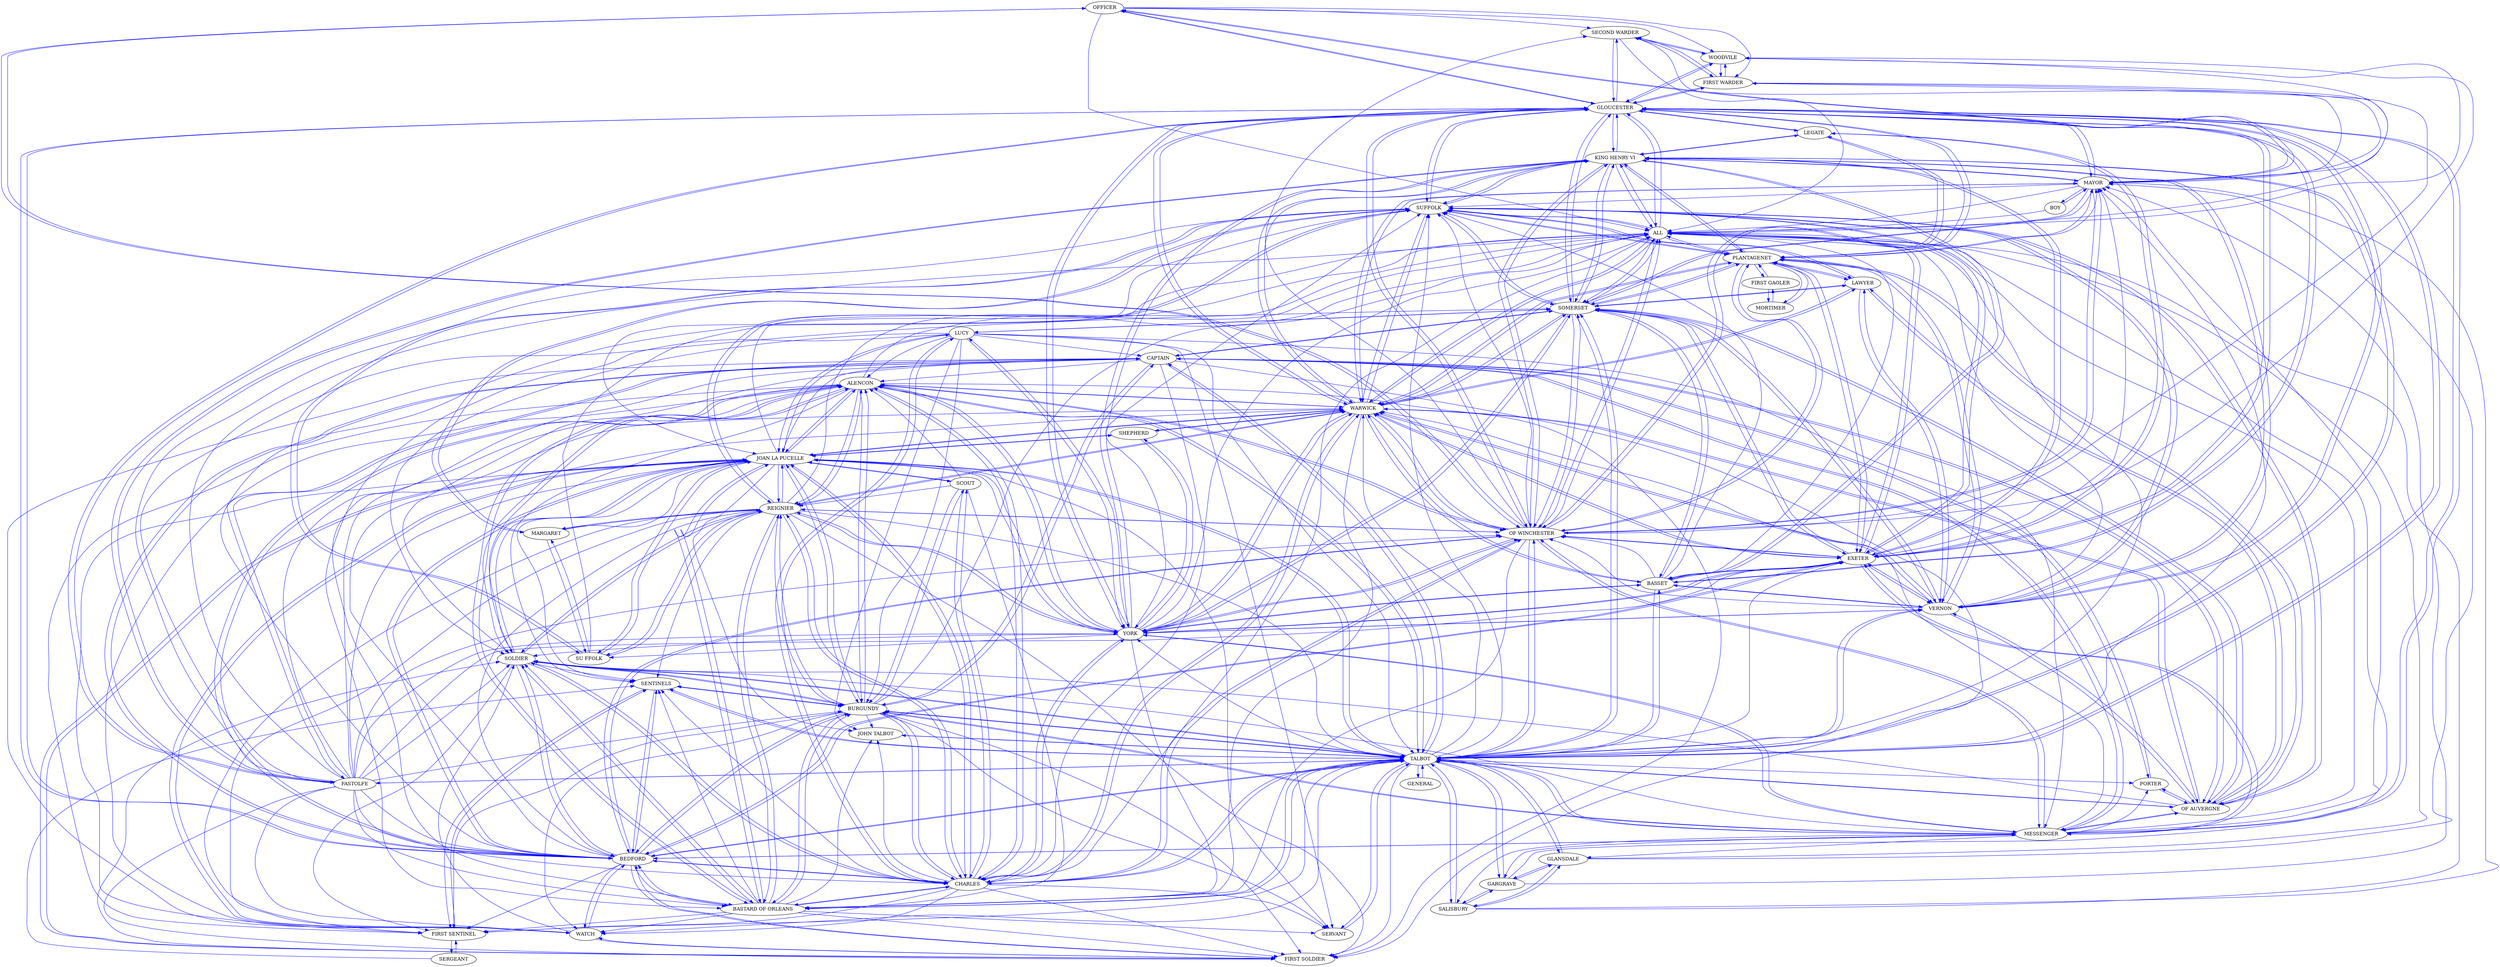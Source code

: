 strict digraph  {
	OFFICER -> "SECOND WARDER"	 [color=blue,
		weight=6];
	OFFICER -> MAYOR	 [color=blue,
		weight=6];
	OFFICER -> WOODVILE	 [color=blue,
		weight=6];
	OFFICER -> ALL	 [color=blue,
		weight=6];
	OFFICER -> GLOUCESTER	 [color=blue,
		weight=6];
	OFFICER -> "OF WINCHESTER"	 [color=blue,
		weight=6];
	OFFICER -> "FIRST WARDER"	 [color=blue,
		weight=6];
	CAPTAIN -> ALENCON	 [color=blue,
		weight=3];
	CAPTAIN -> PORTER	 [color=blue,
		weight=1];
	CAPTAIN -> "BASTARD OF ORLEANS"	 [color=blue,
		weight=3];
	CAPTAIN -> "FIRST SOLDIER"	 [color=blue,
		weight=3];
	CAPTAIN -> MESSENGER	 [color=blue,
		weight=1];
	CAPTAIN -> SOMERSET	 [color=blue,
		weight=2];
	CAPTAIN -> BURGUNDY	 [color=blue,
		weight=4];
	CAPTAIN -> CHARLES	 [color=blue,
		weight=3];
	CAPTAIN -> SOLDIER	 [color=blue,
		weight=3];
	CAPTAIN -> "JOAN LA PUCELLE"	 [color=blue,
		weight=3];
	CAPTAIN -> "OF AUVERGNE"	 [color=blue,
		weight=1];
	CAPTAIN -> TALBOT	 [color=blue,
		weight=6];
	CAPTAIN -> FASTOLFE	 [color=blue,
		weight=2];
	CAPTAIN -> WATCH	 [color=blue,
		weight=3];
	CAPTAIN -> BEDFORD	 [color=blue,
		weight=4];
	ALENCON -> "FIRST SENTINEL"	 [color=blue,
		weight=8];
	ALENCON -> "BASTARD OF ORLEANS"	 [color=blue,
		weight=29];
	ALENCON -> "FIRST SOLDIER"	 [color=blue,
		weight=1];
	ALENCON -> REIGNIER	 [color=blue,
		weight=41];
	ALENCON -> BURGUNDY	 [color=blue,
		weight=13];
	ALENCON -> SENTINELS	 [color=blue,
		weight=8];
	ALENCON -> CHARLES	 [color=blue,
		weight=44];
	ALENCON -> SOLDIER	 [color=blue,
		weight=21];
	ALENCON -> "JOAN LA PUCELLE"	 [color=blue,
		weight=20];
	ALENCON -> ALL	 [color=blue,
		weight=3];
	ALENCON -> YORK	 [color=blue,
		weight=11];
	ALENCON -> TALBOT	 [color=blue,
		weight=11];
	ALENCON -> WARWICK	 [color=blue,
		weight=11];
	ALENCON -> WATCH	 [color=blue,
		weight=1];
	ALENCON -> "OF WINCHESTER"	 [color=blue,
		weight=11];
	ALENCON -> BEDFORD	 [color=blue,
		weight=9];
	PORTER -> CAPTAIN	 [color=blue,
		weight=2];
	PORTER -> "OF AUVERGNE"	 [color=blue,
		weight=2];
	SERVANT -> TALBOT	 [color=blue,
		weight=1];
	"FIRST SENTINEL" -> SENTINELS	 [color=blue,
		weight=4];
	"FIRST SENTINEL" -> SERGEANT	 [color=blue,
		weight=1];
	"JOHN TALBOT" -> TALBOT	 [color=blue,
		weight=47];
	"BASTARD OF ORLEANS" -> ALENCON	 [color=blue,
		weight=29];
	"BASTARD OF ORLEANS" -> SERVANT	 [color=blue,
		weight=4];
	"BASTARD OF ORLEANS" -> "FIRST SENTINEL"	 [color=blue,
		weight=4];
	"BASTARD OF ORLEANS" -> "JOHN TALBOT"	 [color=blue,
		weight=4];
	"BASTARD OF ORLEANS" -> "FIRST SOLDIER"	 [color=blue,
		weight=5];
	"BASTARD OF ORLEANS" -> REIGNIER	 [color=blue,
		weight=22];
	"BASTARD OF ORLEANS" -> BURGUNDY	 [color=blue,
		weight=9];
	"BASTARD OF ORLEANS" -> SENTINELS	 [color=blue,
		weight=4];
	"BASTARD OF ORLEANS" -> CHARLES	 [color=blue,
		weight=26];
	"BASTARD OF ORLEANS" -> SOLDIER	 [color=blue,
		weight=22];
	"BASTARD OF ORLEANS" -> "JOAN LA PUCELLE"	 [color=blue,
		weight=13];
	"BASTARD OF ORLEANS" -> TALBOT	 [color=blue,
		weight=9];
	"BASTARD OF ORLEANS" -> WATCH	 [color=blue,
		weight=5];
	"BASTARD OF ORLEANS" -> BEDFORD	 [color=blue,
		weight=9];
	"FIRST SOLDIER" -> SOLDIER	 [color=blue,
		weight=3];
	"FIRST SOLDIER" -> "JOAN LA PUCELLE"	 [color=blue,
		weight=3];
	"FIRST SOLDIER" -> WATCH	 [color=blue,
		weight=3];
	"FIRST SOLDIER" -> BEDFORD	 [color=blue,
		weight=3];
	MESSENGER -> CAPTAIN	 [color=blue,
		weight=17];
	MESSENGER -> PORTER	 [color=blue,
		weight=8];
	MESSENGER -> SALISBURY	 [color=blue,
		weight=4];
	MESSENGER -> MAYOR	 [color=blue,
		weight=4];
	MESSENGER -> BURGUNDY	 [color=blue,
		weight=9];
	MESSENGER -> SOLDIER	 [color=blue,
		weight=6];
	MESSENGER -> "OF AUVERGNE"	 [color=blue,
		weight=8];
	MESSENGER -> ALL	 [color=blue,
		weight=4];
	MESSENGER -> YORK	 [color=blue,
		weight=6];
	MESSENGER -> TALBOT	 [color=blue,
		weight=21];
	MESSENGER -> GLOUCESTER	 [color=blue,
		weight=71];
	MESSENGER -> WARWICK	 [color=blue,
		weight=71];
	MESSENGER -> GARGRAVE	 [color=blue,
		weight=4];
	MESSENGER -> GLANSDALE	 [color=blue,
		weight=4];
	MESSENGER -> EXETER	 [color=blue,
		weight=71];
	MESSENGER -> "OF WINCHESTER"	 [color=blue,
		weight=71];
	MESSENGER -> BEDFORD	 [color=blue,
		weight=80];
	GENERAL -> TALBOT	 [color=blue,
		weight=27];
	"SECOND WARDER" -> WOODVILE	 [color=blue,
		weight=2];
	"SECOND WARDER" -> ALL	 [color=blue,
		weight=2];
	"SECOND WARDER" -> GLOUCESTER	 [color=blue,
		weight=2];
	"SECOND WARDER" -> "FIRST WARDER"	 [color=blue,
		weight=2];
	BOY -> MAYOR	 [color=blue,
		weight=20];
	BOY -> ALL	 [color=blue,
		weight=20];
	MORTIMER -> PLANTAGENET	 [color=blue,
		weight=66];
	MORTIMER -> "FIRST GAOLER"	 [color=blue,
		weight=95];
	SALISBURY -> MAYOR	 [color=blue,
		weight=15];
	SALISBURY -> ALL	 [color=blue,
		weight=15];
	SALISBURY -> TALBOT	 [color=blue,
		weight=15];
	SALISBURY -> GARGRAVE	 [color=blue,
		weight=15];
	SALISBURY -> GLANSDALE	 [color=blue,
		weight=15];
	VERNON -> PLANTAGENET	 [color=blue,
		weight=11];
	VERNON -> SUFFOLK	 [color=blue,
		weight=28];
	VERNON -> SOMERSET	 [color=blue,
		weight=29];
	VERNON -> LAWYER	 [color=blue,
		weight=11];
	VERNON -> "KING HENRY VI"	 [color=blue,
		weight=18];
	VERNON -> BASSET	 [color=blue,
		weight=18];
	VERNON -> "OF AUVERGNE"	 [color=blue,
		weight=11];
	VERNON -> ALL	 [color=blue,
		weight=10];
	VERNON -> YORK	 [color=blue,
		weight=18];
	VERNON -> TALBOT	 [color=blue,
		weight=8];
	VERNON -> GLOUCESTER	 [color=blue,
		weight=18];
	VERNON -> WARWICK	 [color=blue,
		weight=29];
	VERNON -> EXETER	 [color=blue,
		weight=18];
	VERNON -> "OF WINCHESTER"	 [color=blue,
		weight=10];
	MAYOR -> OFFICER	 [color=blue,
		weight=11];
	MAYOR -> "SECOND WARDER"	 [color=blue,
		weight=11];
	MAYOR -> BOY	 [color=blue,
		weight=2];
	MAYOR -> PLANTAGENET	 [color=blue,
		weight=10];
	MAYOR -> SUFFOLK	 [color=blue,
		weight=10];
	MAYOR -> SOMERSET	 [color=blue,
		weight=10];
	MAYOR -> "KING HENRY VI"	 [color=blue,
		weight=10];
	MAYOR -> WOODVILE	 [color=blue,
		weight=11];
	MAYOR -> ALL	 [color=blue,
		weight=20];
	MAYOR -> GLOUCESTER	 [color=blue,
		weight=18];
	MAYOR -> WARWICK	 [color=blue,
		weight=10];
	MAYOR -> EXETER	 [color=blue,
		weight=10];
	MAYOR -> "OF WINCHESTER"	 [color=blue,
		weight=18];
	MAYOR -> "FIRST WARDER"	 [color=blue,
		weight=11];
	PLANTAGENET -> MORTIMER	 [color=blue,
		weight=29];
	PLANTAGENET -> VERNON	 [color=blue,
		weight=45];
	PLANTAGENET -> MAYOR	 [color=blue,
		weight=5];
	PLANTAGENET -> SUFFOLK	 [color=blue,
		weight=49];
	PLANTAGENET -> SOMERSET	 [color=blue,
		weight=55];
	PLANTAGENET -> "FIRST GAOLER"	 [color=blue,
		weight=37];
	PLANTAGENET -> LAWYER	 [color=blue,
		weight=45];
	PLANTAGENET -> "KING HENRY VI"	 [color=blue,
		weight=10];
	PLANTAGENET -> "OF AUVERGNE"	 [color=blue,
		weight=45];
	PLANTAGENET -> ALL	 [color=blue,
		weight=10];
	PLANTAGENET -> GLOUCESTER	 [color=blue,
		weight=10];
	PLANTAGENET -> WARWICK	 [color=blue,
		weight=55];
	PLANTAGENET -> EXETER	 [color=blue,
		weight=10];
	PLANTAGENET -> "OF WINCHESTER"	 [color=blue,
		weight=10];
	SUFFOLK -> VERNON	 [color=blue,
		weight=13];
	SUFFOLK -> PLANTAGENET	 [color=blue,
		weight=13];
	SUFFOLK -> REIGNIER	 [color=blue,
		weight=25];
	SUFFOLK -> SOMERSET	 [color=blue,
		weight=13];
	SUFFOLK -> "JOAN LA PUCELLE"	 [color=blue,
		weight=97];
	SUFFOLK -> LAWYER	 [color=blue,
		weight=13];
	SUFFOLK -> "KING HENRY VI"	 [color=blue,
		weight=54];
	SUFFOLK -> "SU FFOLK"	 [color=blue,
		weight=97];
	SUFFOLK -> "OF AUVERGNE"	 [color=blue,
		weight=13];
	SUFFOLK -> ALL	 [color=blue,
		weight=4];
	SUFFOLK -> MARGARET	 [color=blue,
		weight=88];
	SUFFOLK -> GLOUCESTER	 [color=blue,
		weight=54];
	SUFFOLK -> WARWICK	 [color=blue,
		weight=13];
	SUFFOLK -> EXETER	 [color=blue,
		weight=54];
	REIGNIER -> ALENCON	 [color=blue,
		weight=39];
	REIGNIER -> "FIRST SENTINEL"	 [color=blue,
		weight=4];
	REIGNIER -> "BASTARD OF ORLEANS"	 [color=blue,
		weight=14];
	REIGNIER -> "FIRST SOLDIER"	 [color=blue,
		weight=6];
	REIGNIER -> SUFFOLK	 [color=blue,
		weight=20];
	REIGNIER -> BURGUNDY	 [color=blue,
		weight=4];
	REIGNIER -> SENTINELS	 [color=blue,
		weight=4];
	REIGNIER -> CHARLES	 [color=blue,
		weight=36];
	REIGNIER -> SOLDIER	 [color=blue,
		weight=31];
	REIGNIER -> "JOAN LA PUCELLE"	 [color=blue,
		weight=39];
	REIGNIER -> "SU FFOLK"	 [color=blue,
		weight=20];
	REIGNIER -> ALL	 [color=blue,
		weight=11];
	REIGNIER -> MARGARET	 [color=blue,
		weight=20];
	REIGNIER -> YORK	 [color=blue,
		weight=4];
	REIGNIER -> TALBOT	 [color=blue,
		weight=4];
	REIGNIER -> WARWICK	 [color=blue,
		weight=4];
	REIGNIER -> WATCH	 [color=blue,
		weight=6];
	REIGNIER -> "OF WINCHESTER"	 [color=blue,
		weight=4];
	REIGNIER -> BEDFORD	 [color=blue,
		weight=10];
	SOMERSET -> CAPTAIN	 [color=blue,
		weight=17];
	SOMERSET -> VERNON	 [color=blue,
		weight=51];
	SOMERSET -> MAYOR	 [color=blue,
		weight=4];
	SOMERSET -> PLANTAGENET	 [color=blue,
		weight=51];
	SOMERSET -> SUFFOLK	 [color=blue,
		weight=54];
	SOMERSET -> LAWYER	 [color=blue,
		weight=46];
	SOMERSET -> "KING HENRY VI"	 [color=blue,
		weight=10];
	SOMERSET -> BASSET	 [color=blue,
		weight=5];
	SOMERSET -> "OF AUVERGNE"	 [color=blue,
		weight=46];
	SOMERSET -> ALL	 [color=blue,
		weight=10];
	SOMERSET -> YORK	 [color=blue,
		weight=5];
	SOMERSET -> TALBOT	 [color=blue,
		weight=17];
	SOMERSET -> GLOUCESTER	 [color=blue,
		weight=10];
	SOMERSET -> WARWICK	 [color=blue,
		weight=56];
	SOMERSET -> LUCY	 [color=blue,
		weight=8];
	SOMERSET -> EXETER	 [color=blue,
		weight=10];
	SOMERSET -> "OF WINCHESTER"	 [color=blue,
		weight=10];
	BURGUNDY -> CAPTAIN	 [color=blue,
		weight=12];
	BURGUNDY -> ALENCON	 [color=blue,
		weight=26];
	BURGUNDY -> SERVANT	 [color=blue,
		weight=3];
	BURGUNDY -> "FIRST SENTINEL"	 [color=blue,
		weight=6];
	BURGUNDY -> "JOHN TALBOT"	 [color=blue,
		weight=3];
	BURGUNDY -> "BASTARD OF ORLEANS"	 [color=blue,
		weight=26];
	BURGUNDY -> "FIRST SOLDIER"	 [color=blue,
		weight=9];
	BURGUNDY -> MESSENGER	 [color=blue,
		weight=4];
	BURGUNDY -> REIGNIER	 [color=blue,
		weight=2];
	BURGUNDY -> SENTINELS	 [color=blue,
		weight=6];
	BURGUNDY -> CHARLES	 [color=blue,
		weight=26];
	BURGUNDY -> SOLDIER	 [color=blue,
		weight=12];
	BURGUNDY -> "JOAN LA PUCELLE"	 [color=blue,
		weight=26];
	BURGUNDY -> ALL	 [color=blue,
		weight=5];
	BURGUNDY -> TALBOT	 [color=blue,
		weight=42];
	BURGUNDY -> SCOUT	 [color=blue,
		weight=2];
	BURGUNDY -> WATCH	 [color=blue,
		weight=9];
	BURGUNDY -> BEDFORD	 [color=blue,
		weight=27];
	LEGATE -> "KING HENRY VI"	 [color=blue,
		weight=2];
	LEGATE -> GLOUCESTER	 [color=blue,
		weight=2];
	LEGATE -> EXETER	 [color=blue,
		weight=2];
	LEGATE -> "OF WINCHESTER"	 [color=blue,
		weight=2];
	"FIRST GAOLER" -> MORTIMER	 [color=blue,
		weight=4];
	"FIRST GAOLER" -> PLANTAGENET	 [color=blue,
		weight=1];
	SENTINELS -> "FIRST SENTINEL"	 [color=blue,
		weight=1];
	SENTINELS -> BURGUNDY	 [color=blue,
		weight=1];
	SENTINELS -> TALBOT	 [color=blue,
		weight=1];
	SENTINELS -> BEDFORD	 [color=blue,
		weight=1];
	CHARLES -> ALENCON	 [color=blue,
		weight=134];
	CHARLES -> SERVANT	 [color=blue,
		weight=11];
	CHARLES -> "FIRST SENTINEL"	 [color=blue,
		weight=12];
	CHARLES -> "JOHN TALBOT"	 [color=blue,
		weight=11];
	CHARLES -> "BASTARD OF ORLEANS"	 [color=blue,
		weight=65];
	CHARLES -> "FIRST SOLDIER"	 [color=blue,
		weight=5];
	CHARLES -> REIGNIER	 [color=blue,
		weight=110];
	CHARLES -> BURGUNDY	 [color=blue,
		weight=36];
	CHARLES -> SENTINELS	 [color=blue,
		weight=12];
	CHARLES -> SOLDIER	 [color=blue,
		weight=87];
	CHARLES -> "JOAN LA PUCELLE"	 [color=blue,
		weight=93];
	CHARLES -> ALL	 [color=blue,
		weight=23];
	CHARLES -> YORK	 [color=blue,
		weight=16];
	CHARLES -> TALBOT	 [color=blue,
		weight=29];
	CHARLES -> SCOUT	 [color=blue,
		weight=4];
	CHARLES -> WARWICK	 [color=blue,
		weight=16];
	CHARLES -> LUCY	 [color=blue,
		weight=7];
	CHARLES -> WATCH	 [color=blue,
		weight=5];
	CHARLES -> "OF WINCHESTER"	 [color=blue,
		weight=16];
	CHARLES -> BEDFORD	 [color=blue,
		weight=17];
	SOLDIER -> ALENCON	 [color=blue,
		weight=4];
	SOLDIER -> "FIRST SENTINEL"	 [color=blue,
		weight=4];
	SOLDIER -> "BASTARD OF ORLEANS"	 [color=blue,
		weight=4];
	SOLDIER -> REIGNIER	 [color=blue,
		weight=4];
	SOLDIER -> BURGUNDY	 [color=blue,
		weight=4];
	SOLDIER -> SENTINELS	 [color=blue,
		weight=4];
	SOLDIER -> CHARLES	 [color=blue,
		weight=4];
	SOLDIER -> "JOAN LA PUCELLE"	 [color=blue,
		weight=4];
	SOLDIER -> TALBOT	 [color=blue,
		weight=4];
	SOLDIER -> BEDFORD	 [color=blue,
		weight=4];
	"JOAN LA PUCELLE" -> ALENCON	 [color=blue,
		weight=162];
	"JOAN LA PUCELLE" -> SERVANT	 [color=blue,
		weight=16];
	"JOAN LA PUCELLE" -> "FIRST SENTINEL"	 [color=blue,
		weight=12];
	"JOAN LA PUCELLE" -> "JOHN TALBOT"	 [color=blue,
		weight=16];
	"JOAN LA PUCELLE" -> "BASTARD OF ORLEANS"	 [color=blue,
		weight=108];
	"JOAN LA PUCELLE" -> "FIRST SOLDIER"	 [color=blue,
		weight=30];
	"JOAN LA PUCELLE" -> REIGNIER	 [color=blue,
		weight=74];
	"JOAN LA PUCELLE" -> BURGUNDY	 [color=blue,
		weight=87];
	"JOAN LA PUCELLE" -> SENTINELS	 [color=blue,
		weight=12];
	"JOAN LA PUCELLE" -> CHARLES	 [color=blue,
		weight=162];
	"JOAN LA PUCELLE" -> SOLDIER	 [color=blue,
		weight=104];
	"JOAN LA PUCELLE" -> "SU FFOLK"	 [color=blue,
		weight=34];
	"JOAN LA PUCELLE" -> ALL	 [color=blue,
		weight=18];
	"JOAN LA PUCELLE" -> YORK	 [color=blue,
		weight=45];
	"JOAN LA PUCELLE" -> TALBOT	 [color=blue,
		weight=91];
	"JOAN LA PUCELLE" -> SCOUT	 [color=blue,
		weight=3];
	"JOAN LA PUCELLE" -> WARWICK	 [color=blue,
		weight=40];
	"JOAN LA PUCELLE" -> LUCY	 [color=blue,
		weight=9];
	"JOAN LA PUCELLE" -> SHEPHERD	 [color=blue,
		weight=5];
	"JOAN LA PUCELLE" -> WATCH	 [color=blue,
		weight=30];
	"JOAN LA PUCELLE" -> BEDFORD	 [color=blue,
		weight=42];
	LAWYER -> VERNON	 [color=blue,
		weight=6];
	LAWYER -> PLANTAGENET	 [color=blue,
		weight=6];
	LAWYER -> SUFFOLK	 [color=blue,
		weight=4];
	LAWYER -> SOMERSET	 [color=blue,
		weight=6];
	LAWYER -> "OF AUVERGNE"	 [color=blue,
		weight=6];
	LAWYER -> WARWICK	 [color=blue,
		weight=6];
	"KING HENRY VI" -> VERNON	 [color=blue,
		weight=64];
	"KING HENRY VI" -> MAYOR	 [color=blue,
		weight=33];
	"KING HENRY VI" -> PLANTAGENET	 [color=blue,
		weight=49];
	"KING HENRY VI" -> SUFFOLK	 [color=blue,
		weight=161];
	"KING HENRY VI" -> SOMERSET	 [color=blue,
		weight=126];
	"KING HENRY VI" -> LEGATE	 [color=blue,
		weight=12];
	"KING HENRY VI" -> BASSET	 [color=blue,
		weight=64];
	"KING HENRY VI" -> ALL	 [color=blue,
		weight=151];
	"KING HENRY VI" -> YORK	 [color=blue,
		weight=77];
	"KING HENRY VI" -> TALBOT	 [color=blue,
		weight=27];
	"KING HENRY VI" -> FASTOLFE	 [color=blue,
		weight=3];
	"KING HENRY VI" -> GLOUCESTER	 [color=blue,
		weight=187];
	"KING HENRY VI" -> WARWICK	 [color=blue,
		weight=126];
	"KING HENRY VI" -> EXETER	 [color=blue,
		weight=187];
	"KING HENRY VI" -> "OF WINCHESTER"	 [color=blue,
		weight=124];
	WOODVILE -> "SECOND WARDER"	 [color=blue,
		weight=5];
	WOODVILE -> ALL	 [color=blue,
		weight=5];
	WOODVILE -> GLOUCESTER	 [color=blue,
		weight=5];
	WOODVILE -> "FIRST WARDER"	 [color=blue,
		weight=5];
	"SU FFOLK" -> SUFFOLK	 [color=blue,
		weight=6];
	"SU FFOLK" -> REIGNIER	 [color=blue,
		weight=6];
	"SU FFOLK" -> "JOAN LA PUCELLE"	 [color=blue,
		weight=6];
	"SU FFOLK" -> ALL	 [color=blue,
		weight=6];
	"SU FFOLK" -> MARGARET	 [color=blue,
		weight=6];
	BASSET -> VERNON	 [color=blue,
		weight=25];
	BASSET -> SUFFOLK	 [color=blue,
		weight=25];
	BASSET -> SOMERSET	 [color=blue,
		weight=25];
	BASSET -> "KING HENRY VI"	 [color=blue,
		weight=25];
	BASSET -> ALL	 [color=blue,
		weight=15];
	BASSET -> YORK	 [color=blue,
		weight=25];
	BASSET -> TALBOT	 [color=blue,
		weight=10];
	BASSET -> GLOUCESTER	 [color=blue,
		weight=25];
	BASSET -> WARWICK	 [color=blue,
		weight=25];
	BASSET -> EXETER	 [color=blue,
		weight=25];
	BASSET -> "OF WINCHESTER"	 [color=blue,
		weight=15];
	"OF AUVERGNE" -> CAPTAIN	 [color=blue,
		weight=45];
	"OF AUVERGNE" -> PORTER	 [color=blue,
		weight=45];
	"OF AUVERGNE" -> MESSENGER	 [color=blue,
		weight=36];
	"OF AUVERGNE" -> VERNON	 [color=blue,
		weight=1];
	"OF AUVERGNE" -> PLANTAGENET	 [color=blue,
		weight=1];
	"OF AUVERGNE" -> SUFFOLK	 [color=blue,
		weight=1];
	"OF AUVERGNE" -> SOMERSET	 [color=blue,
		weight=1];
	"OF AUVERGNE" -> SOLDIER	 [color=blue,
		weight=8];
	"OF AUVERGNE" -> LAWYER	 [color=blue,
		weight=1];
	"OF AUVERGNE" -> TALBOT	 [color=blue,
		weight=36];
	"OF AUVERGNE" -> WARWICK	 [color=blue,
		weight=1];
	SERGEANT -> "FIRST SENTINEL"	 [color=blue,
		weight=4];
	SERGEANT -> SENTINELS	 [color=blue,
		weight=4];
	ALL -> PLANTAGENET	 [color=blue,
		weight=1];
	ALL -> SUFFOLK	 [color=blue,
		weight=1];
	ALL -> SOMERSET	 [color=blue,
		weight=1];
	ALL -> "KING HENRY VI"	 [color=blue,
		weight=1];
	ALL -> GLOUCESTER	 [color=blue,
		weight=1];
	ALL -> WARWICK	 [color=blue,
		weight=1];
	ALL -> EXETER	 [color=blue,
		weight=1];
	ALL -> "OF WINCHESTER"	 [color=blue,
		weight=1];
	MARGARET -> SUFFOLK	 [color=blue,
		weight=33];
	MARGARET -> REIGNIER	 [color=blue,
		weight=8];
	MARGARET -> "JOAN LA PUCELLE"	 [color=blue,
		weight=33];
	MARGARET -> "SU FFOLK"	 [color=blue,
		weight=33];
	YORK -> ALENCON	 [color=blue,
		weight=19];
	YORK -> "BASTARD OF ORLEANS"	 [color=blue,
		weight=19];
	YORK -> MESSENGER	 [color=blue,
		weight=27];
	YORK -> VERNON	 [color=blue,
		weight=5];
	YORK -> SUFFOLK	 [color=blue,
		weight=9];
	YORK -> REIGNIER	 [color=blue,
		weight=19];
	YORK -> SOMERSET	 [color=blue,
		weight=9];
	YORK -> CHARLES	 [color=blue,
		weight=19];
	YORK -> SOLDIER	 [color=blue,
		weight=27];
	YORK -> "JOAN LA PUCELLE"	 [color=blue,
		weight=25];
	YORK -> "KING HENRY VI"	 [color=blue,
		weight=9];
	YORK -> "SU FFOLK"	 [color=blue,
		weight=10];
	YORK -> BASSET	 [color=blue,
		weight=9];
	YORK -> ALL	 [color=blue,
		weight=9];
	YORK -> GLOUCESTER	 [color=blue,
		weight=9];
	YORK -> WARWICK	 [color=blue,
		weight=58];
	YORK -> LUCY	 [color=blue,
		weight=17];
	YORK -> SHEPHERD	 [color=blue,
		weight=2];
	YORK -> EXETER	 [color=blue,
		weight=9];
	YORK -> "OF WINCHESTER"	 [color=blue,
		weight=40];
	TALBOT -> CAPTAIN	 [color=blue,
		weight=71];
	TALBOT -> ALENCON	 [color=blue,
		weight=56];
	TALBOT -> PORTER	 [color=blue,
		weight=42];
	TALBOT -> SERVANT	 [color=blue,
		weight=31];
	TALBOT -> "FIRST SENTINEL"	 [color=blue,
		weight=20];
	TALBOT -> "JOHN TALBOT"	 [color=blue,
		weight=80];
	TALBOT -> "BASTARD OF ORLEANS"	 [color=blue,
		weight=56];
	TALBOT -> "FIRST SOLDIER"	 [color=blue,
		weight=56];
	TALBOT -> MESSENGER	 [color=blue,
		weight=61];
	TALBOT -> GENERAL	 [color=blue,
		weight=12];
	TALBOT -> SALISBURY	 [color=blue,
		weight=67];
	TALBOT -> VERNON	 [color=blue,
		weight=12];
	TALBOT -> MAYOR	 [color=blue,
		weight=67];
	TALBOT -> SUFFOLK	 [color=blue,
		weight=45];
	TALBOT -> SOMERSET	 [color=blue,
		weight=45];
	TALBOT -> BURGUNDY	 [color=blue,
		weight=100];
	TALBOT -> SENTINELS	 [color=blue,
		weight=20];
	TALBOT -> CHARLES	 [color=blue,
		weight=56];
	TALBOT -> SOLDIER	 [color=blue,
		weight=108];
	TALBOT -> "JOAN LA PUCELLE"	 [color=blue,
		weight=64];
	TALBOT -> "KING HENRY VI"	 [color=blue,
		weight=45];
	TALBOT -> BASSET	 [color=blue,
		weight=12];
	TALBOT -> "OF AUVERGNE"	 [color=blue,
		weight=42];
	TALBOT -> ALL	 [color=blue,
		weight=144];
	TALBOT -> YORK	 [color=blue,
		weight=45];
	TALBOT -> FASTOLFE	 [color=blue,
		weight=29];
	TALBOT -> GLOUCESTER	 [color=blue,
		weight=45];
	TALBOT -> WARWICK	 [color=blue,
		weight=45];
	TALBOT -> GARGRAVE	 [color=blue,
		weight=67];
	TALBOT -> GLANSDALE	 [color=blue,
		weight=67];
	TALBOT -> EXETER	 [color=blue,
		weight=45];
	TALBOT -> WATCH	 [color=blue,
		weight=56];
	TALBOT -> "OF WINCHESTER"	 [color=blue,
		weight=33];
	TALBOT -> BEDFORD	 [color=blue,
		weight=105];
	FASTOLFE -> CAPTAIN	 [color=blue,
		weight=4];
	FASTOLFE -> ALENCON	 [color=blue,
		weight=4];
	FASTOLFE -> "BASTARD OF ORLEANS"	 [color=blue,
		weight=4];
	FASTOLFE -> "FIRST SOLDIER"	 [color=blue,
		weight=4];
	FASTOLFE -> SUFFOLK	 [color=blue,
		weight=4];
	FASTOLFE -> SOMERSET	 [color=blue,
		weight=4];
	FASTOLFE -> BURGUNDY	 [color=blue,
		weight=4];
	FASTOLFE -> CHARLES	 [color=blue,
		weight=4];
	FASTOLFE -> SOLDIER	 [color=blue,
		weight=4];
	FASTOLFE -> "JOAN LA PUCELLE"	 [color=blue,
		weight=4];
	FASTOLFE -> "KING HENRY VI"	 [color=blue,
		weight=4];
	FASTOLFE -> ALL	 [color=blue,
		weight=4];
	FASTOLFE -> YORK	 [color=blue,
		weight=4];
	FASTOLFE -> TALBOT	 [color=blue,
		weight=8];
	FASTOLFE -> GLOUCESTER	 [color=blue,
		weight=4];
	FASTOLFE -> WARWICK	 [color=blue,
		weight=4];
	FASTOLFE -> EXETER	 [color=blue,
		weight=4];
	FASTOLFE -> WATCH	 [color=blue,
		weight=4];
	FASTOLFE -> "OF WINCHESTER"	 [color=blue,
		weight=4];
	FASTOLFE -> BEDFORD	 [color=blue,
		weight=4];
	GLOUCESTER -> OFFICER	 [color=blue,
		weight=10];
	GLOUCESTER -> MESSENGER	 [color=blue,
		weight=8];
	GLOUCESTER -> "SECOND WARDER"	 [color=blue,
		weight=52];
	GLOUCESTER -> VERNON	 [color=blue,
		weight=11];
	GLOUCESTER -> MAYOR	 [color=blue,
		weight=66];
	GLOUCESTER -> PLANTAGENET	 [color=blue,
		weight=67];
	GLOUCESTER -> SUFFOLK	 [color=blue,
		weight=117];
	GLOUCESTER -> SOMERSET	 [color=blue,
		weight=106];
	GLOUCESTER -> LEGATE	 [color=blue,
		weight=5];
	GLOUCESTER -> "KING HENRY VI"	 [color=blue,
		weight=134];
	GLOUCESTER -> WOODVILE	 [color=blue,
		weight=52];
	GLOUCESTER -> BASSET	 [color=blue,
		weight=11];
	GLOUCESTER -> ALL	 [color=blue,
		weight=176];
	GLOUCESTER -> YORK	 [color=blue,
		weight=39];
	GLOUCESTER -> TALBOT	 [color=blue,
		weight=29];
	GLOUCESTER -> FASTOLFE	 [color=blue,
		weight=3];
	GLOUCESTER -> WARWICK	 [color=blue,
		weight=131];
	GLOUCESTER -> EXETER	 [color=blue,
		weight=160];
	GLOUCESTER -> "OF WINCHESTER"	 [color=blue,
		weight=170];
	GLOUCESTER -> BEDFORD	 [color=blue,
		weight=22];
	GLOUCESTER -> "FIRST WARDER"	 [color=blue,
		weight=52];
	SCOUT -> ALENCON	 [color=blue,
		weight=5];
	SCOUT -> "BASTARD OF ORLEANS"	 [color=blue,
		weight=5];
	SCOUT -> REIGNIER	 [color=blue,
		weight=5];
	SCOUT -> BURGUNDY	 [color=blue,
		weight=5];
	SCOUT -> CHARLES	 [color=blue,
		weight=5];
	SCOUT -> "JOAN LA PUCELLE"	 [color=blue,
		weight=5];
	WARWICK -> ALENCON	 [color=blue,
		weight=1];
	WARWICK -> "BASTARD OF ORLEANS"	 [color=blue,
		weight=1];
	WARWICK -> VERNON	 [color=blue,
		weight=30];
	WARWICK -> MAYOR	 [color=blue,
		weight=24];
	WARWICK -> PLANTAGENET	 [color=blue,
		weight=60];
	WARWICK -> SUFFOLK	 [color=blue,
		weight=51];
	WARWICK -> REIGNIER	 [color=blue,
		weight=1];
	WARWICK -> SOMERSET	 [color=blue,
		weight=64];
	WARWICK -> CHARLES	 [color=blue,
		weight=1];
	WARWICK -> "JOAN LA PUCELLE"	 [color=blue,
		weight=11];
	WARWICK -> LAWYER	 [color=blue,
		weight=30];
	WARWICK -> "KING HENRY VI"	 [color=blue,
		weight=34];
	WARWICK -> BASSET	 [color=blue,
		weight=4];
	WARWICK -> "OF AUVERGNE"	 [color=blue,
		weight=30];
	WARWICK -> ALL	 [color=blue,
		weight=34];
	WARWICK -> YORK	 [color=blue,
		weight=19];
	WARWICK -> GLOUCESTER	 [color=blue,
		weight=34];
	WARWICK -> SHEPHERD	 [color=blue,
		weight=1];
	WARWICK -> EXETER	 [color=blue,
		weight=34];
	WARWICK -> "OF WINCHESTER"	 [color=blue,
		weight=38];
	LUCY -> CAPTAIN	 [color=blue,
		weight=27];
	LUCY -> ALENCON	 [color=blue,
		weight=30];
	LUCY -> SERVANT	 [color=blue,
		weight=30];
	LUCY -> "JOHN TALBOT"	 [color=blue,
		weight=30];
	LUCY -> "BASTARD OF ORLEANS"	 [color=blue,
		weight=30];
	LUCY -> MESSENGER	 [color=blue,
		weight=20];
	LUCY -> SOMERSET	 [color=blue,
		weight=27];
	LUCY -> BURGUNDY	 [color=blue,
		weight=30];
	LUCY -> CHARLES	 [color=blue,
		weight=30];
	LUCY -> SOLDIER	 [color=blue,
		weight=43];
	LUCY -> "JOAN LA PUCELLE"	 [color=blue,
		weight=30];
	LUCY -> YORK	 [color=blue,
		weight=20];
	LUCY -> TALBOT	 [color=blue,
		weight=57];
	GARGRAVE -> SALISBURY	 [color=blue,
		weight=2];
	GARGRAVE -> MAYOR	 [color=blue,
		weight=2];
	GARGRAVE -> ALL	 [color=blue,
		weight=2];
	GARGRAVE -> TALBOT	 [color=blue,
		weight=2];
	GARGRAVE -> GLANSDALE	 [color=blue,
		weight=2];
	GLANSDALE -> SALISBURY	 [color=blue,
		weight=1];
	GLANSDALE -> MAYOR	 [color=blue,
		weight=1];
	GLANSDALE -> ALL	 [color=blue,
		weight=1];
	GLANSDALE -> TALBOT	 [color=blue,
		weight=1];
	GLANSDALE -> GARGRAVE	 [color=blue,
		weight=1];
	SHEPHERD -> "JOAN LA PUCELLE"	 [color=blue,
		weight=24];
	SHEPHERD -> YORK	 [color=blue,
		weight=24];
	SHEPHERD -> WARWICK	 [color=blue,
		weight=24];
	EXETER -> MESSENGER	 [color=blue,
		weight=12];
	EXETER -> VERNON	 [color=blue,
		weight=1];
	EXETER -> PLANTAGENET	 [color=blue,
		weight=15];
	EXETER -> SUFFOLK	 [color=blue,
		weight=31];
	EXETER -> SOMERSET	 [color=blue,
		weight=29];
	EXETER -> LEGATE	 [color=blue,
		weight=6];
	EXETER -> "KING HENRY VI"	 [color=blue,
		weight=37];
	EXETER -> BASSET	 [color=blue,
		weight=14];
	EXETER -> ALL	 [color=blue,
		weight=7];
	EXETER -> YORK	 [color=blue,
		weight=14];
	EXETER -> GLOUCESTER	 [color=blue,
		weight=57];
	EXETER -> WARWICK	 [color=blue,
		weight=53];
	EXETER -> "OF WINCHESTER"	 [color=blue,
		weight=59];
	EXETER -> BEDFORD	 [color=blue,
		weight=20];
	WATCH -> "FIRST SOLDIER"	 [color=blue,
		weight=2];
	WATCH -> SOLDIER	 [color=blue,
		weight=2];
	WATCH -> "JOAN LA PUCELLE"	 [color=blue,
		weight=2];
	WATCH -> BEDFORD	 [color=blue,
		weight=2];
	"OF WINCHESTER" -> OFFICER	 [color=blue,
		weight=11];
	"OF WINCHESTER" -> ALENCON	 [color=blue,
		weight=10];
	"OF WINCHESTER" -> "BASTARD OF ORLEANS"	 [color=blue,
		weight=10];
	"OF WINCHESTER" -> MESSENGER	 [color=blue,
		weight=6];
	"OF WINCHESTER" -> "SECOND WARDER"	 [color=blue,
		weight=19];
	"OF WINCHESTER" -> MAYOR	 [color=blue,
		weight=42];
	"OF WINCHESTER" -> PLANTAGENET	 [color=blue,
		weight=32];
	"OF WINCHESTER" -> SUFFOLK	 [color=blue,
		weight=33];
	"OF WINCHESTER" -> REIGNIER	 [color=blue,
		weight=10];
	"OF WINCHESTER" -> SOMERSET	 [color=blue,
		weight=33];
	"OF WINCHESTER" -> LEGATE	 [color=blue,
		weight=11];
	"OF WINCHESTER" -> CHARLES	 [color=blue,
		weight=10];
	"OF WINCHESTER" -> "KING HENRY VI"	 [color=blue,
		weight=44];
	"OF WINCHESTER" -> WOODVILE	 [color=blue,
		weight=19];
	"OF WINCHESTER" -> ALL	 [color=blue,
		weight=52];
	"OF WINCHESTER" -> YORK	 [color=blue,
		weight=19];
	"OF WINCHESTER" -> TALBOT	 [color=blue,
		weight=1];
	"OF WINCHESTER" -> GLOUCESTER	 [color=blue,
		weight=73];
	"OF WINCHESTER" -> WARWICK	 [color=blue,
		weight=66];
	"OF WINCHESTER" -> EXETER	 [color=blue,
		weight=59];
	"OF WINCHESTER" -> BEDFORD	 [color=blue,
		weight=10];
	"OF WINCHESTER" -> "FIRST WARDER"	 [color=blue,
		weight=19];
	BEDFORD -> CAPTAIN	 [color=blue,
		weight=10];
	BEDFORD -> ALENCON	 [color=blue,
		weight=14];
	BEDFORD -> "FIRST SENTINEL"	 [color=blue,
		weight=6];
	BEDFORD -> "BASTARD OF ORLEANS"	 [color=blue,
		weight=14];
	BEDFORD -> "FIRST SOLDIER"	 [color=blue,
		weight=14];
	BEDFORD -> MESSENGER	 [color=blue,
		weight=29];
	BEDFORD -> BURGUNDY	 [color=blue,
		weight=30];
	BEDFORD -> SENTINELS	 [color=blue,
		weight=6];
	BEDFORD -> CHARLES	 [color=blue,
		weight=14];
	BEDFORD -> SOLDIER	 [color=blue,
		weight=14];
	BEDFORD -> "JOAN LA PUCELLE"	 [color=blue,
		weight=14];
	BEDFORD -> ALL	 [color=blue,
		weight=9];
	BEDFORD -> TALBOT	 [color=blue,
		weight=30];
	BEDFORD -> GLOUCESTER	 [color=blue,
		weight=46];
	BEDFORD -> WARWICK	 [color=blue,
		weight=46];
	BEDFORD -> EXETER	 [color=blue,
		weight=46];
	BEDFORD -> WATCH	 [color=blue,
		weight=14];
	BEDFORD -> "OF WINCHESTER"	 [color=blue,
		weight=46];
	"FIRST WARDER" -> "SECOND WARDER"	 [color=blue,
		weight=4];
	"FIRST WARDER" -> WOODVILE	 [color=blue,
		weight=4];
	"FIRST WARDER" -> ALL	 [color=blue,
		weight=4];
	"FIRST WARDER" -> GLOUCESTER	 [color=blue,
		weight=4];
}
